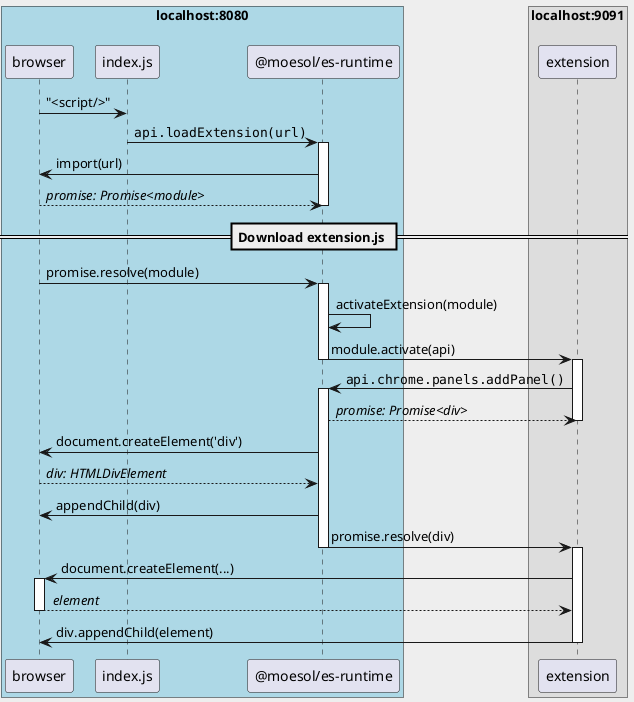 @startuml Extension-Adding-Panel

skinparam {
    backgroundColor #eee
}


box "localhost:8080\n" #LightBlue
participant browser as index.html
index.html -> index.js : "<script/>"
participant "@moesol/es-runtime" as runtime
index.js -> runtime : ""api.loadExtension(url)""
activate runtime
end box

box "localhost:9091"
participant extension as extension
end box

runtime -> index.html : import(url)
runtime <-- index.html : //promise: Promise<module>//
deactivate runtime

== Download extension.js ==
index.html -> runtime : promise.resolve(module)

activate runtime
runtime -> runtime : activateExtension(module)
runtime -> extension : module.activate(api)
deactivate runtime
activate extension

extension -> runtime : ""api.chrome.panels.addPanel()""
activate runtime
extension <-- runtime : //promise: Promise<div>//
deactivate extension

runtime -> index.html : document.createElement('div')
runtime <-- index.html : //div: HTMLDivElement//
runtime -> index.html : appendChild(div)
runtime -> extension : promise.resolve(div)
deactivate runtime

activate extension
extension -> index.html : document.createElement(...)
activate index.html
index.html --> extension : //  element//
deactivate index.html
extension -> index.html : div.appendChild(element)
deactivate extension

@enduml